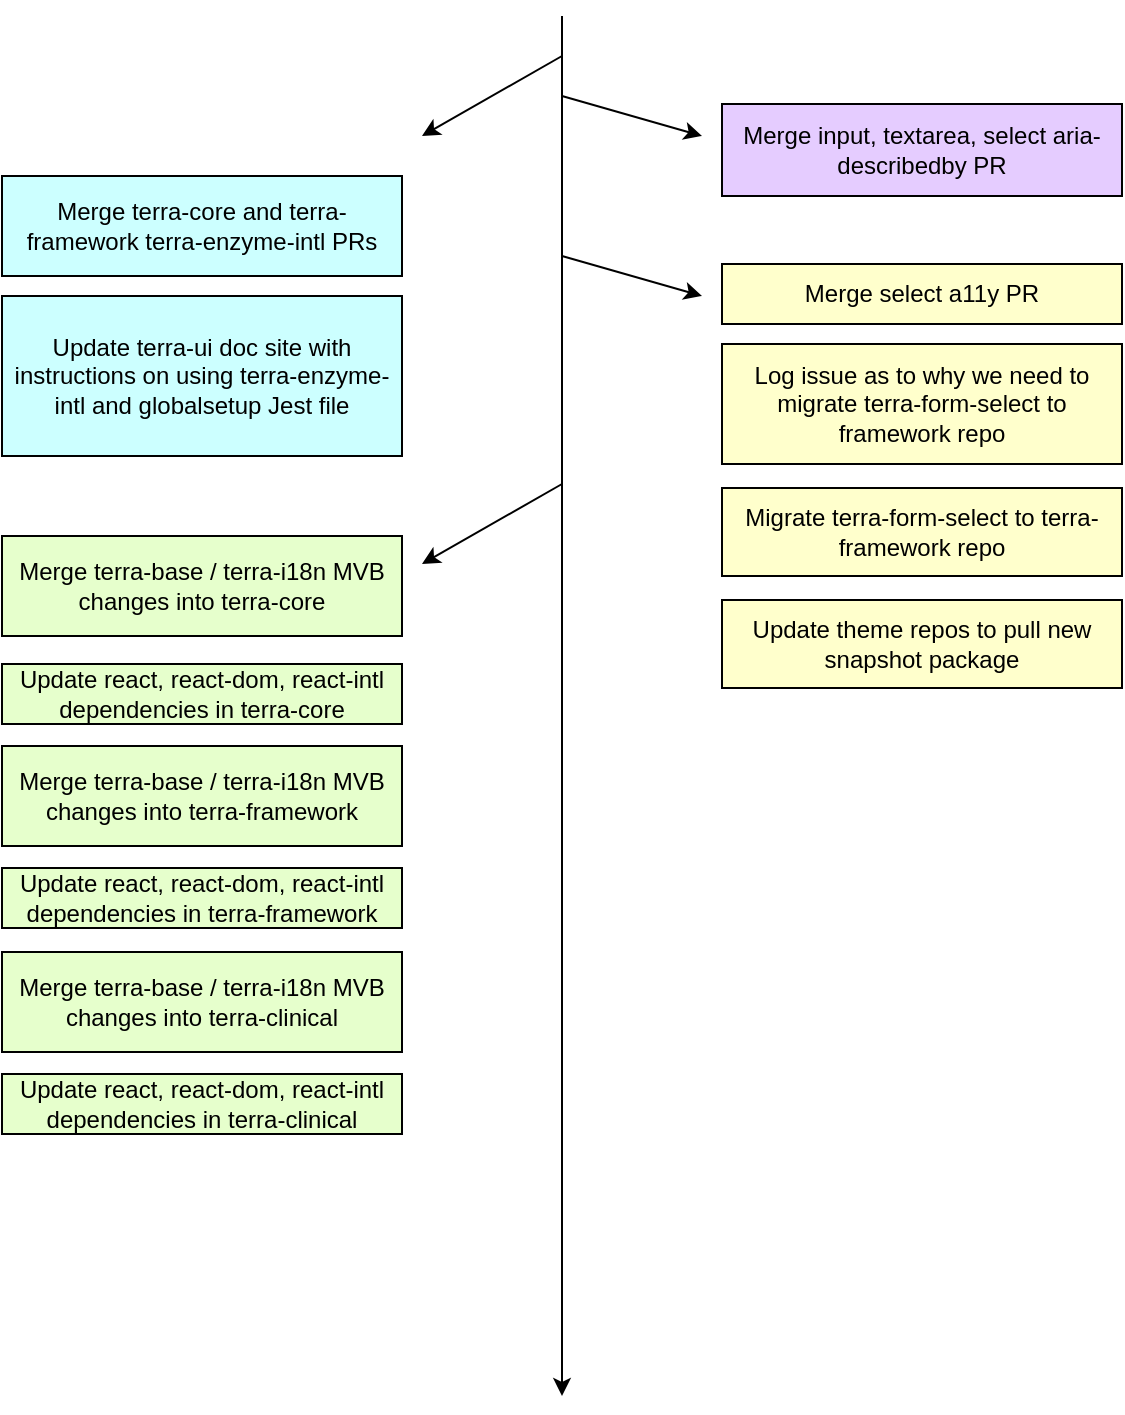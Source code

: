 <mxfile version="10.5.0" type="github"><diagram id="syv0qct1AfWaRPSKMayu" name="Page-1"><mxGraphModel dx="1158" dy="537" grid="1" gridSize="10" guides="1" tooltips="1" connect="1" arrows="1" fold="1" page="1" pageScale="1" pageWidth="1400" pageHeight="850" math="0" shadow="0"><root><mxCell id="0"/><mxCell id="1" parent="0"/><mxCell id="YZSe7TeP0NrDY4SGOrCG-1" value="" style="endArrow=classic;html=1;" edge="1" parent="1"><mxGeometry width="50" height="50" relative="1" as="geometry"><mxPoint x="520" y="50" as="sourcePoint"/><mxPoint x="520" y="740" as="targetPoint"/></mxGeometry></mxCell><mxCell id="YZSe7TeP0NrDY4SGOrCG-7" value="" style="endArrow=classic;html=1;" edge="1" parent="1"><mxGeometry width="50" height="50" relative="1" as="geometry"><mxPoint x="520" y="70" as="sourcePoint"/><mxPoint x="450" y="110" as="targetPoint"/></mxGeometry></mxCell><mxCell id="YZSe7TeP0NrDY4SGOrCG-8" value="Merge terra-base / terra-i18n MVB changes into terra-core" style="rounded=0;whiteSpace=wrap;html=1;fillColor=#E6FFCC;" vertex="1" parent="1"><mxGeometry x="240" y="310" width="200" height="50" as="geometry"/></mxCell><mxCell id="YZSe7TeP0NrDY4SGOrCG-9" value="&lt;span id=&quot;docs-internal-guid-9a763968-7fff-6fca-603b-f5bd0c2b2e99&quot;&gt;&lt;p dir=&quot;ltr&quot;&gt;&lt;span&gt;Merge terra-core and terra-framework terra-enzyme-intl PRs&lt;/span&gt;&lt;/p&gt;&lt;/span&gt;" style="rounded=0;whiteSpace=wrap;html=1;fillColor=#CCFFFF;" vertex="1" parent="1"><mxGeometry x="240" y="130" width="200" height="50" as="geometry"/></mxCell><mxCell id="YZSe7TeP0NrDY4SGOrCG-10" value="&lt;span id=&quot;docs-internal-guid-9a763968-7fff-6fca-603b-f5bd0c2b2e99&quot;&gt;&lt;p dir=&quot;ltr&quot;&gt;&lt;/p&gt;&lt;p dir=&quot;ltr&quot;&gt;&lt;span&gt;Update terra-ui doc site with instructions on using terra-enzyme-intl and globalsetup Jest file&lt;/span&gt;&lt;/p&gt;&lt;/span&gt;" style="rounded=0;whiteSpace=wrap;html=1;fillColor=#CCFFFF;" vertex="1" parent="1"><mxGeometry x="240" y="190" width="200" height="80" as="geometry"/></mxCell><mxCell id="YZSe7TeP0NrDY4SGOrCG-11" value="Merge select a11y PR" style="rounded=0;whiteSpace=wrap;html=1;fillColor=#FFFFCC;" vertex="1" parent="1"><mxGeometry x="600" y="174" width="200" height="30" as="geometry"/></mxCell><mxCell id="YZSe7TeP0NrDY4SGOrCG-12" value="&lt;span id=&quot;docs-internal-guid-9a763968-7fff-6fca-603b-f5bd0c2b2e99&quot;&gt;&lt;p dir=&quot;ltr&quot;&gt;&lt;/p&gt;&lt;p dir=&quot;ltr&quot;&gt;&lt;span&gt;Log issue as to why we need to migrate terra-form-select to framework repo&lt;/span&gt;&lt;/p&gt;&lt;/span&gt;" style="rounded=0;whiteSpace=wrap;html=1;fillColor=#FFFFCC;" vertex="1" parent="1"><mxGeometry x="600" y="214" width="200" height="60" as="geometry"/></mxCell><mxCell id="YZSe7TeP0NrDY4SGOrCG-13" value="&lt;span id=&quot;docs-internal-guid-9a763968-7fff-6fca-603b-f5bd0c2b2e99&quot;&gt;&lt;p dir=&quot;ltr&quot;&gt;&lt;/p&gt;&lt;p dir=&quot;ltr&quot;&gt;&lt;/p&gt;&lt;p dir=&quot;ltr&quot;&gt;&lt;span&gt;Migrate terra-form-select to terra-framework repo&lt;/span&gt;&lt;/p&gt;&lt;/span&gt;" style="rounded=0;whiteSpace=wrap;html=1;fillColor=#FFFFCC;" vertex="1" parent="1"><mxGeometry x="600" y="286" width="200" height="44" as="geometry"/></mxCell><mxCell id="YZSe7TeP0NrDY4SGOrCG-14" value="" style="endArrow=classic;html=1;" edge="1" parent="1"><mxGeometry width="50" height="50" relative="1" as="geometry"><mxPoint x="520" y="170" as="sourcePoint"/><mxPoint x="590" y="190" as="targetPoint"/></mxGeometry></mxCell><mxCell id="YZSe7TeP0NrDY4SGOrCG-15" value="&lt;span id=&quot;docs-internal-guid-9a763968-7fff-6fca-603b-f5bd0c2b2e99&quot;&gt;&lt;p dir=&quot;ltr&quot;&gt;&lt;/p&gt;&lt;p dir=&quot;ltr&quot;&gt;&lt;/p&gt;&lt;p dir=&quot;ltr&quot;&gt;&lt;/p&gt;&lt;p dir=&quot;ltr&quot;&gt;&lt;span&gt;Update theme repos to pull new snapshot package&lt;/span&gt;&lt;/p&gt;&lt;/span&gt;" style="rounded=0;whiteSpace=wrap;html=1;fillColor=#FFFFCC;" vertex="1" parent="1"><mxGeometry x="600" y="342" width="200" height="44" as="geometry"/></mxCell><mxCell id="YZSe7TeP0NrDY4SGOrCG-16" value="" style="endArrow=classic;html=1;" edge="1" parent="1"><mxGeometry width="50" height="50" relative="1" as="geometry"><mxPoint x="520" y="284" as="sourcePoint"/><mxPoint x="450" y="324" as="targetPoint"/></mxGeometry></mxCell><mxCell id="YZSe7TeP0NrDY4SGOrCG-17" value="Update react, react-dom, react-intl dependencies in terra-core" style="rounded=0;whiteSpace=wrap;html=1;fillColor=#E6FFCC;" vertex="1" parent="1"><mxGeometry x="240" y="374" width="200" height="30" as="geometry"/></mxCell><mxCell id="YZSe7TeP0NrDY4SGOrCG-18" value="Merge terra-base / terra-i18n MVB changes into terra-framework" style="rounded=0;whiteSpace=wrap;html=1;fillColor=#E6FFCC;" vertex="1" parent="1"><mxGeometry x="240" y="415" width="200" height="50" as="geometry"/></mxCell><mxCell id="YZSe7TeP0NrDY4SGOrCG-19" value="Update react, react-dom, react-intl dependencies in terra-framework" style="rounded=0;whiteSpace=wrap;html=1;fillColor=#E6FFCC;" vertex="1" parent="1"><mxGeometry x="240" y="476" width="200" height="30" as="geometry"/></mxCell><mxCell id="YZSe7TeP0NrDY4SGOrCG-20" value="Merge terra-base / terra-i18n MVB changes into terra-clinical" style="rounded=0;whiteSpace=wrap;html=1;fillColor=#E6FFCC;" vertex="1" parent="1"><mxGeometry x="240" y="518" width="200" height="50" as="geometry"/></mxCell><mxCell id="YZSe7TeP0NrDY4SGOrCG-21" value="Update react, react-dom, react-intl dependencies in terra-clinical&lt;br&gt;" style="rounded=0;whiteSpace=wrap;html=1;fillColor=#E6FFCC;" vertex="1" parent="1"><mxGeometry x="240" y="579" width="200" height="30" as="geometry"/></mxCell><mxCell id="YZSe7TeP0NrDY4SGOrCG-25" value="Merge input, textarea, select aria-describedby PR" style="rounded=0;whiteSpace=wrap;html=1;fillColor=#E5CCFF;" vertex="1" parent="1"><mxGeometry x="600" y="94" width="200" height="46" as="geometry"/></mxCell><mxCell id="YZSe7TeP0NrDY4SGOrCG-26" value="" style="endArrow=classic;html=1;" edge="1" parent="1"><mxGeometry width="50" height="50" relative="1" as="geometry"><mxPoint x="520" y="90" as="sourcePoint"/><mxPoint x="590" y="110" as="targetPoint"/></mxGeometry></mxCell></root></mxGraphModel></diagram></mxfile>